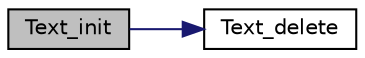 digraph "Text_init"
{
 // LATEX_PDF_SIZE
  edge [fontname="Helvetica",fontsize="10",labelfontname="Helvetica",labelfontsize="10"];
  node [fontname="Helvetica",fontsize="10",shape=record];
  rankdir="LR";
  Node1 [label="Text_init",height=0.2,width=0.4,color="black", fillcolor="grey75", style="filled", fontcolor="black",tooltip=" "];
  Node1 -> Node2 [color="midnightblue",fontsize="10",style="solid"];
  Node2 [label="Text_delete",height=0.2,width=0.4,color="black", fillcolor="white", style="filled",URL="$_text_8c.html#a12581f138ec34afa0626669e5c6db60a",tooltip=" "];
}
